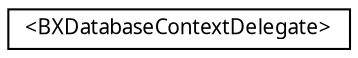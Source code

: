 digraph "Graphical Class Hierarchy"
{
  edge [fontname="LucidaGrande",fontsize="10",labelfontname="LucidaGrande",labelfontsize="10"];
  node [fontname="LucidaGrande",fontsize="10",shape=record];
  rankdir="LR";
  Node1 [label="\<BXDatabaseContextDelegate\>",height=0.2,width=0.4,color="black", fillcolor="white", style="filled",URL="$protocol_b_x_database_context_delegate-p.html"];
}
